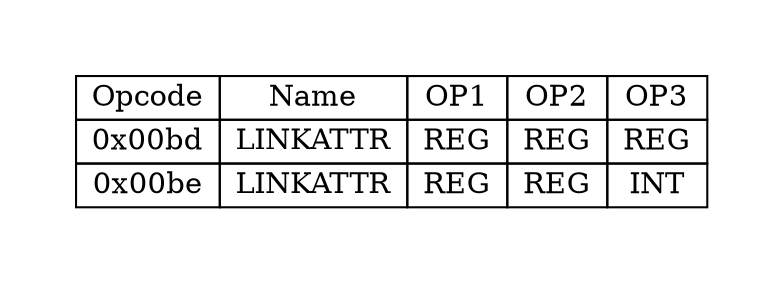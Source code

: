 digraph{
graph [pad="0.5", nodesep="0.5", ranksep="2" ]
node[shape=plain]
Foo [label=<
<table border="0" cellborder="1" cellspacing="0">
<tr><td> Opcode </td> <td> Name </td> <td> OP1 </td><td> OP2 </td><td> OP3 </td> </tr>
<tr><td> 0x00bd </td><td> LINKATTR </td><td> REG </td><td> REG </td><td> REG </td> </tr>
<tr><td> 0x00be </td><td> LINKATTR </td><td> REG </td><td> REG </td><td> INT </td> </tr>
</table>>];
}
